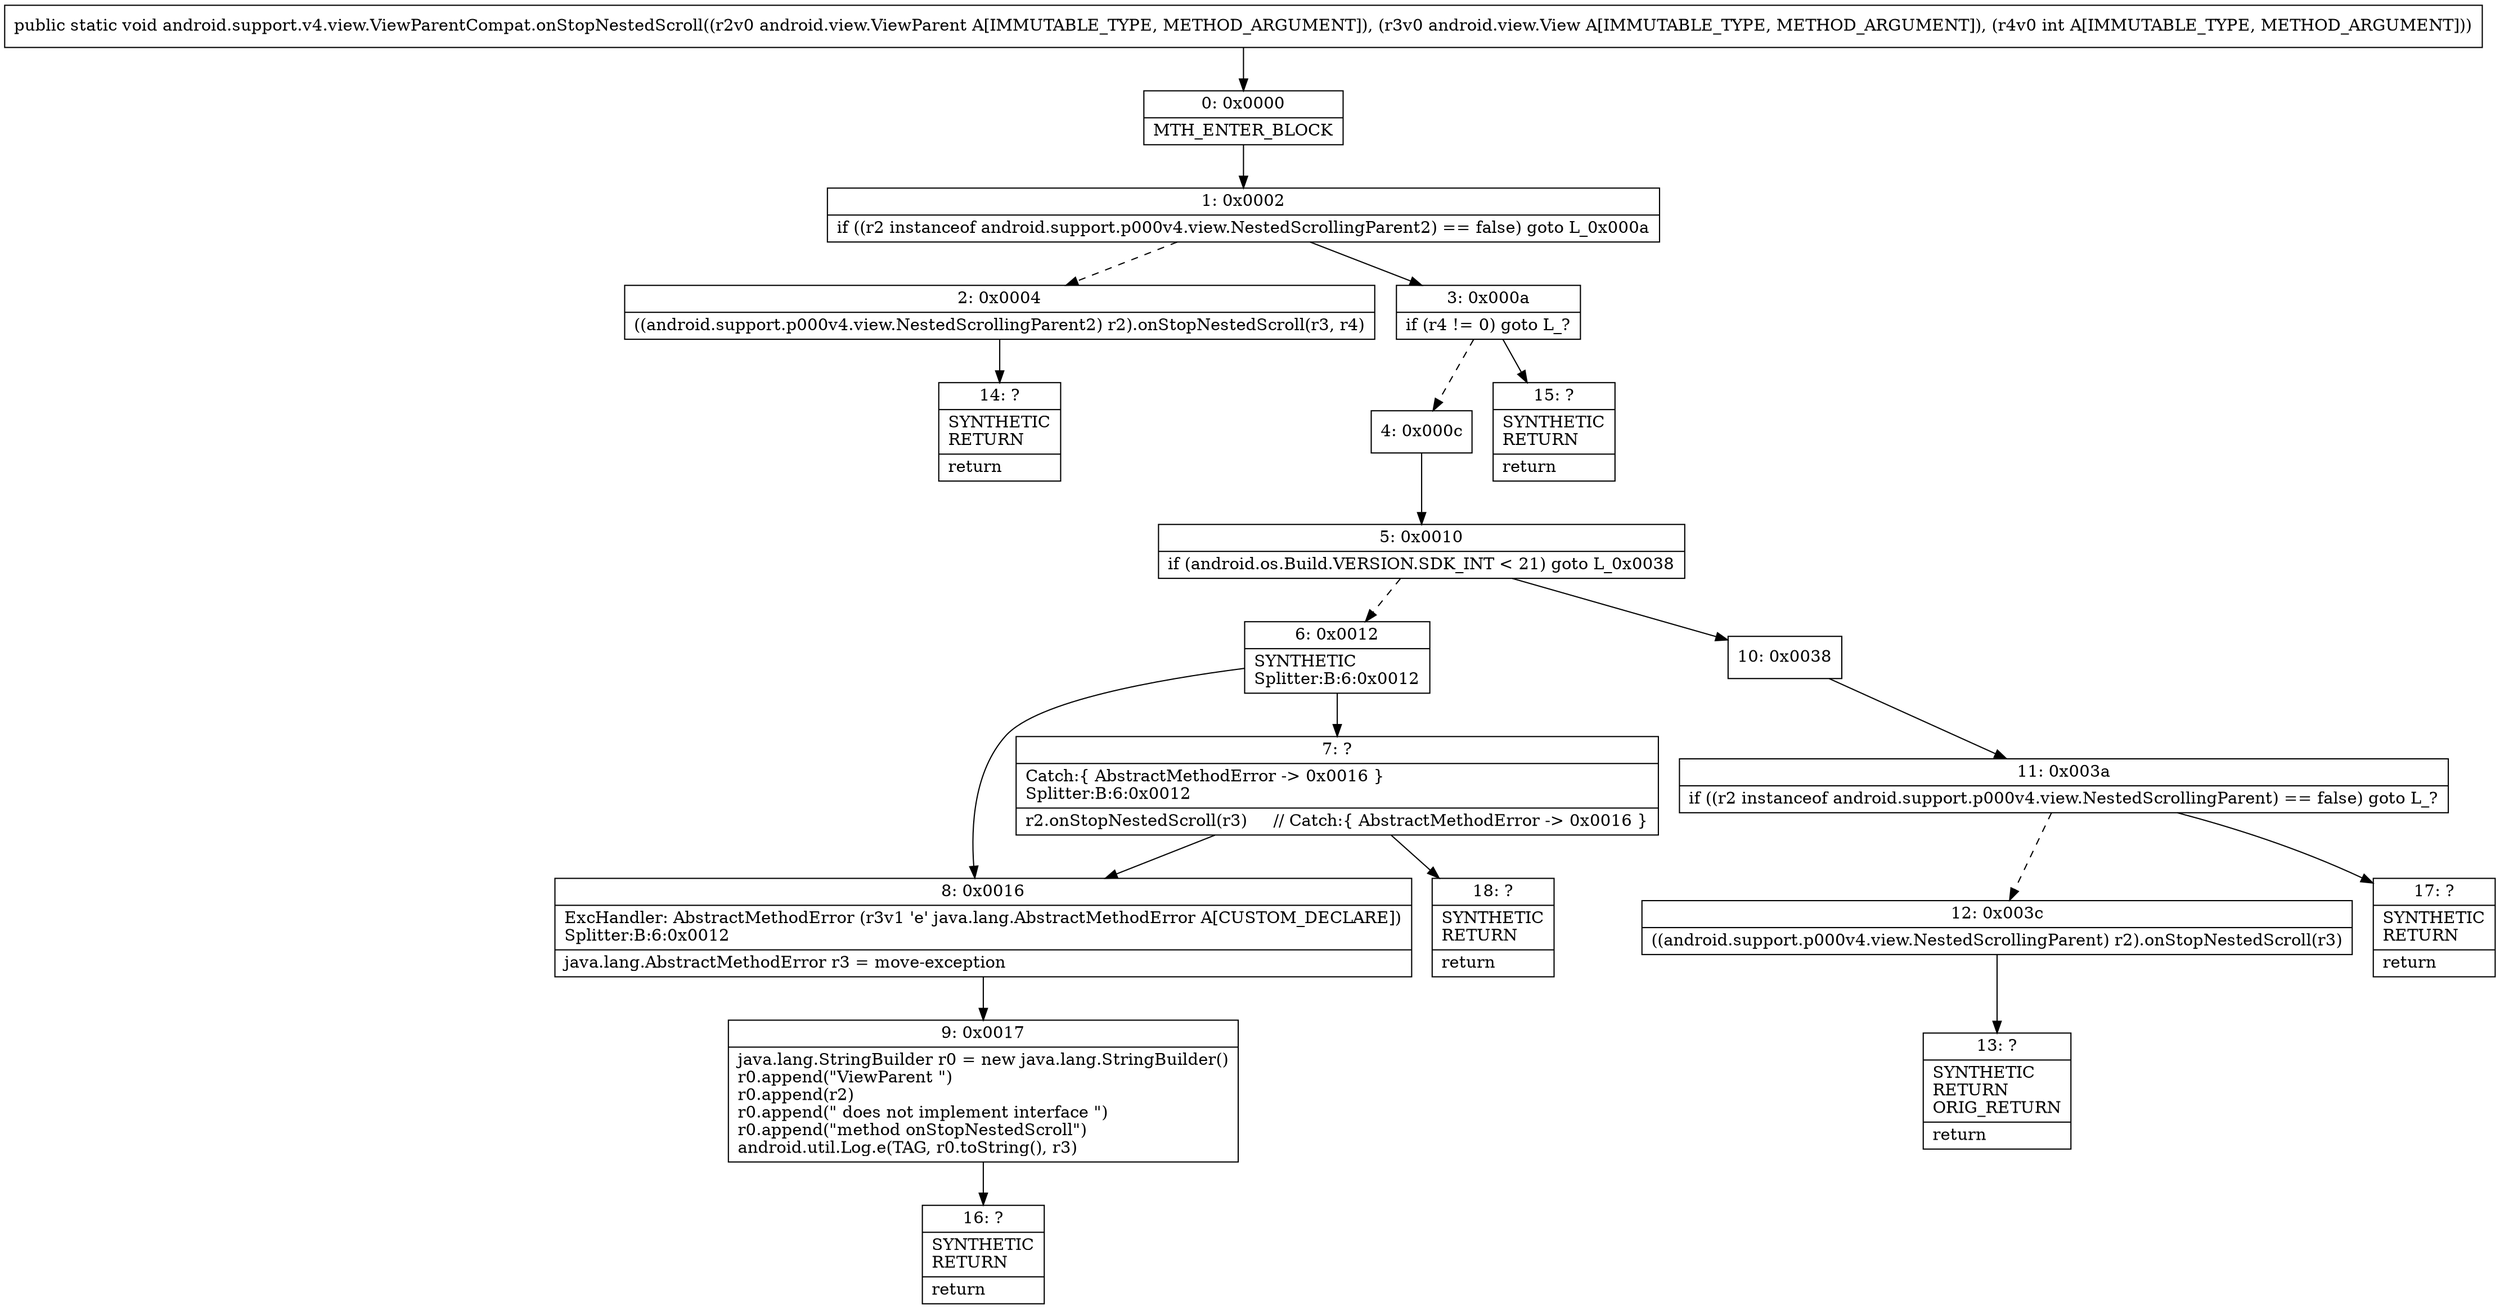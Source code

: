 digraph "CFG forandroid.support.v4.view.ViewParentCompat.onStopNestedScroll(Landroid\/view\/ViewParent;Landroid\/view\/View;I)V" {
Node_0 [shape=record,label="{0\:\ 0x0000|MTH_ENTER_BLOCK\l}"];
Node_1 [shape=record,label="{1\:\ 0x0002|if ((r2 instanceof android.support.p000v4.view.NestedScrollingParent2) == false) goto L_0x000a\l}"];
Node_2 [shape=record,label="{2\:\ 0x0004|((android.support.p000v4.view.NestedScrollingParent2) r2).onStopNestedScroll(r3, r4)\l}"];
Node_3 [shape=record,label="{3\:\ 0x000a|if (r4 != 0) goto L_?\l}"];
Node_4 [shape=record,label="{4\:\ 0x000c}"];
Node_5 [shape=record,label="{5\:\ 0x0010|if (android.os.Build.VERSION.SDK_INT \< 21) goto L_0x0038\l}"];
Node_6 [shape=record,label="{6\:\ 0x0012|SYNTHETIC\lSplitter:B:6:0x0012\l}"];
Node_7 [shape=record,label="{7\:\ ?|Catch:\{ AbstractMethodError \-\> 0x0016 \}\lSplitter:B:6:0x0012\l|r2.onStopNestedScroll(r3)     \/\/ Catch:\{ AbstractMethodError \-\> 0x0016 \}\l}"];
Node_8 [shape=record,label="{8\:\ 0x0016|ExcHandler: AbstractMethodError (r3v1 'e' java.lang.AbstractMethodError A[CUSTOM_DECLARE])\lSplitter:B:6:0x0012\l|java.lang.AbstractMethodError r3 = move\-exception\l}"];
Node_9 [shape=record,label="{9\:\ 0x0017|java.lang.StringBuilder r0 = new java.lang.StringBuilder()\lr0.append(\"ViewParent \")\lr0.append(r2)\lr0.append(\" does not implement interface \")\lr0.append(\"method onStopNestedScroll\")\landroid.util.Log.e(TAG, r0.toString(), r3)\l}"];
Node_10 [shape=record,label="{10\:\ 0x0038}"];
Node_11 [shape=record,label="{11\:\ 0x003a|if ((r2 instanceof android.support.p000v4.view.NestedScrollingParent) == false) goto L_?\l}"];
Node_12 [shape=record,label="{12\:\ 0x003c|((android.support.p000v4.view.NestedScrollingParent) r2).onStopNestedScroll(r3)\l}"];
Node_13 [shape=record,label="{13\:\ ?|SYNTHETIC\lRETURN\lORIG_RETURN\l|return\l}"];
Node_14 [shape=record,label="{14\:\ ?|SYNTHETIC\lRETURN\l|return\l}"];
Node_15 [shape=record,label="{15\:\ ?|SYNTHETIC\lRETURN\l|return\l}"];
Node_16 [shape=record,label="{16\:\ ?|SYNTHETIC\lRETURN\l|return\l}"];
Node_17 [shape=record,label="{17\:\ ?|SYNTHETIC\lRETURN\l|return\l}"];
Node_18 [shape=record,label="{18\:\ ?|SYNTHETIC\lRETURN\l|return\l}"];
MethodNode[shape=record,label="{public static void android.support.v4.view.ViewParentCompat.onStopNestedScroll((r2v0 android.view.ViewParent A[IMMUTABLE_TYPE, METHOD_ARGUMENT]), (r3v0 android.view.View A[IMMUTABLE_TYPE, METHOD_ARGUMENT]), (r4v0 int A[IMMUTABLE_TYPE, METHOD_ARGUMENT])) }"];
MethodNode -> Node_0;
Node_0 -> Node_1;
Node_1 -> Node_2[style=dashed];
Node_1 -> Node_3;
Node_2 -> Node_14;
Node_3 -> Node_4[style=dashed];
Node_3 -> Node_15;
Node_4 -> Node_5;
Node_5 -> Node_6[style=dashed];
Node_5 -> Node_10;
Node_6 -> Node_7;
Node_6 -> Node_8;
Node_7 -> Node_8;
Node_7 -> Node_18;
Node_8 -> Node_9;
Node_9 -> Node_16;
Node_10 -> Node_11;
Node_11 -> Node_12[style=dashed];
Node_11 -> Node_17;
Node_12 -> Node_13;
}

